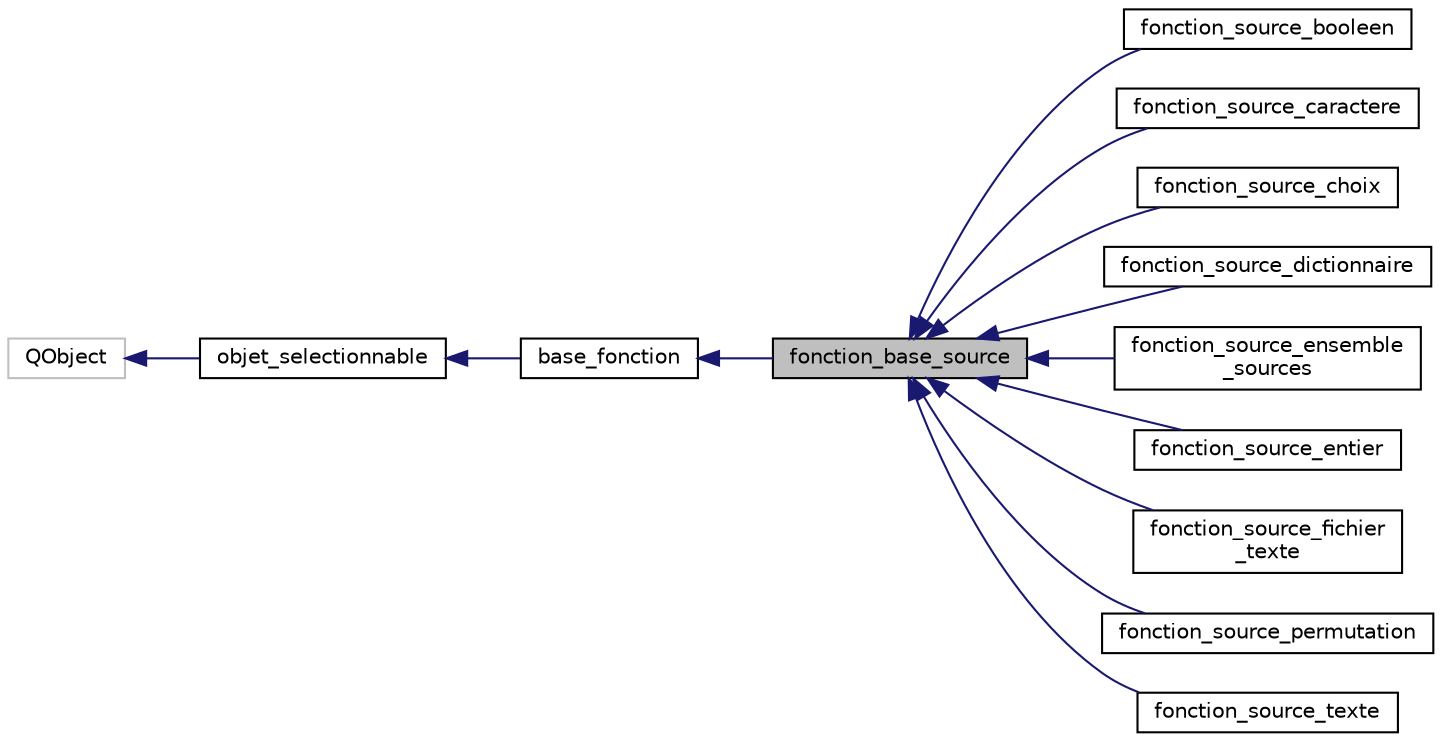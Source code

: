 digraph "fonction_base_source"
{
  edge [fontname="Helvetica",fontsize="10",labelfontname="Helvetica",labelfontsize="10"];
  node [fontname="Helvetica",fontsize="10",shape=record];
  rankdir="LR";
  Node0 [label="fonction_base_source",height=0.2,width=0.4,color="black", fillcolor="grey75", style="filled", fontcolor="black"];
  Node1 -> Node0 [dir="back",color="midnightblue",fontsize="10",style="solid",fontname="Helvetica"];
  Node1 [label="base_fonction",height=0.2,width=0.4,color="black", fillcolor="white", style="filled",URL="$classbase__fonction.html",tooltip="Classe décrivant une fonction de conversion d&#39;un texte. "];
  Node2 -> Node1 [dir="back",color="midnightblue",fontsize="10",style="solid",fontname="Helvetica"];
  Node2 [label="objet_selectionnable",height=0.2,width=0.4,color="black", fillcolor="white", style="filled",URL="$classobjet__selectionnable.html",tooltip="Classe décrivant un objet sélectionnable dans l&#39;explorateur. "];
  Node3 -> Node2 [dir="back",color="midnightblue",fontsize="10",style="solid",fontname="Helvetica"];
  Node3 [label="QObject",height=0.2,width=0.4,color="grey75", fillcolor="white", style="filled"];
  Node0 -> Node4 [dir="back",color="midnightblue",fontsize="10",style="solid",fontname="Helvetica"];
  Node4 [label="fonction_source_booleen",height=0.2,width=0.4,color="black", fillcolor="white", style="filled",URL="$classfonction__source__booleen.html",tooltip="Classe décrivant une fonction source de type booléen (Oui ou Non). "];
  Node0 -> Node5 [dir="back",color="midnightblue",fontsize="10",style="solid",fontname="Helvetica"];
  Node5 [label="fonction_source_caractere",height=0.2,width=0.4,color="black", fillcolor="white", style="filled",URL="$classfonction__source__caractere.html",tooltip="Classe décrivant une fonction source de type caractères. "];
  Node0 -> Node6 [dir="back",color="midnightblue",fontsize="10",style="solid",fontname="Helvetica"];
  Node6 [label="fonction_source_choix",height=0.2,width=0.4,color="black", fillcolor="white", style="filled",URL="$classfonction__source__choix.html",tooltip="Classe décrivant une fonction source de type choix. "];
  Node0 -> Node7 [dir="back",color="midnightblue",fontsize="10",style="solid",fontname="Helvetica"];
  Node7 [label="fonction_source_dictionnaire",height=0.2,width=0.4,color="black", fillcolor="white", style="filled",URL="$classfonction__source__dictionnaire.html",tooltip="Classe décrivant une fonction source ajoutant un dictionnaire. "];
  Node0 -> Node8 [dir="back",color="midnightblue",fontsize="10",style="solid",fontname="Helvetica"];
  Node8 [label="fonction_source_ensemble\l_sources",height=0.2,width=0.4,color="black", fillcolor="white", style="filled",URL="$classfonction__source__ensemble__sources.html",tooltip="Classe décrivant une fonction source ajoutant un ensemble_sources. "];
  Node0 -> Node9 [dir="back",color="midnightblue",fontsize="10",style="solid",fontname="Helvetica"];
  Node9 [label="fonction_source_entier",height=0.2,width=0.4,color="black", fillcolor="white", style="filled",URL="$classfonction__source__entier.html",tooltip="Classe décrivant une fonction source de type entier. "];
  Node0 -> Node10 [dir="back",color="midnightblue",fontsize="10",style="solid",fontname="Helvetica"];
  Node10 [label="fonction_source_fichier\l_texte",height=0.2,width=0.4,color="black", fillcolor="white", style="filled",URL="$classfonction__source__fichier__texte.html",tooltip="Classe décrivant une fonction source de type fichier textuel. "];
  Node0 -> Node11 [dir="back",color="midnightblue",fontsize="10",style="solid",fontname="Helvetica"];
  Node11 [label="fonction_source_permutation",height=0.2,width=0.4,color="black", fillcolor="white", style="filled",URL="$classfonction__source__permutation.html",tooltip="Classe décrivant une fonction source générant toutes les permutations d&#39;une liste d&#39;éléments fournis..."];
  Node0 -> Node12 [dir="back",color="midnightblue",fontsize="10",style="solid",fontname="Helvetica"];
  Node12 [label="fonction_source_texte",height=0.2,width=0.4,color="black", fillcolor="white", style="filled",URL="$classfonction__source__texte.html",tooltip="Classe décrivant une fonction source de type texte. "];
}
